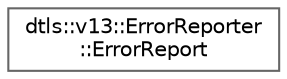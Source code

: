 digraph "Graphical Class Hierarchy"
{
 // LATEX_PDF_SIZE
  bgcolor="transparent";
  edge [fontname=Helvetica,fontsize=10,labelfontname=Helvetica,labelfontsize=10];
  node [fontname=Helvetica,fontsize=10,shape=box,height=0.2,width=0.4];
  rankdir="LR";
  Node0 [id="Node000000",label="dtls::v13::ErrorReporter\l::ErrorReport",height=0.2,width=0.4,color="grey40", fillcolor="white", style="filled",URL="$structdtls_1_1v13_1_1ErrorReporter_1_1ErrorReport.html",tooltip=" "];
}
